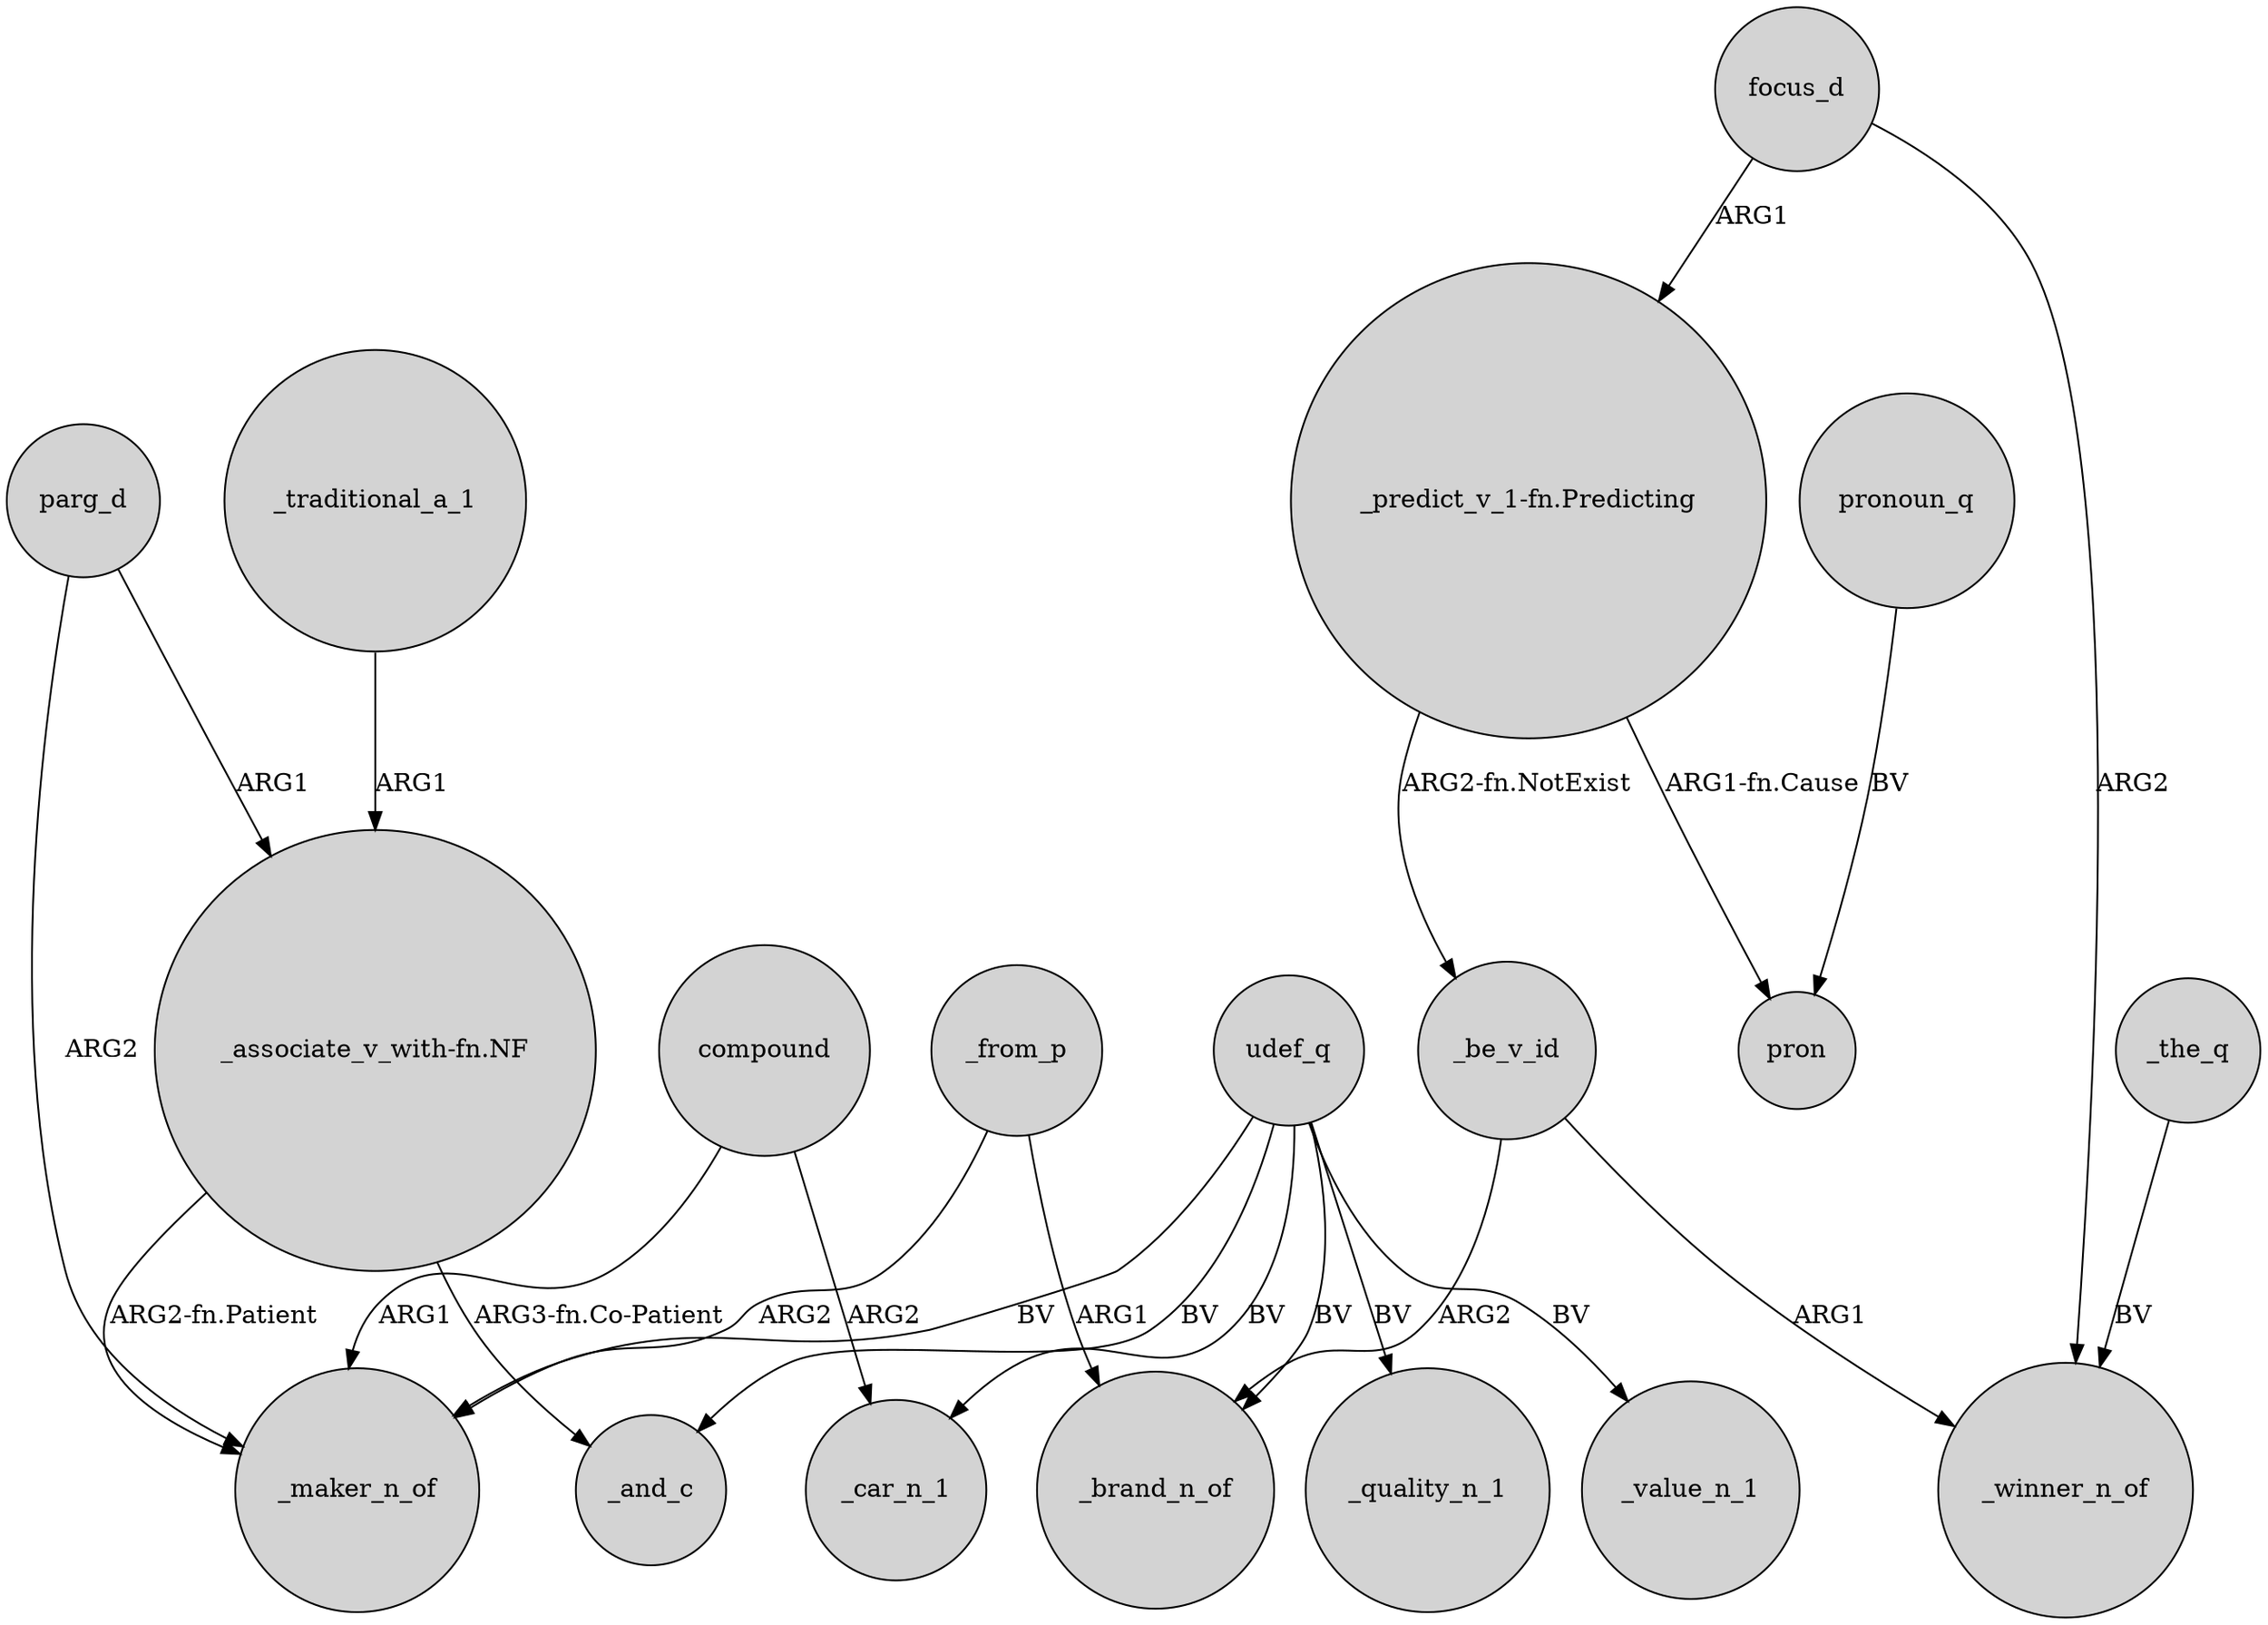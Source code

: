 digraph {
	node [shape=circle style=filled]
	"_associate_v_with-fn.NF" -> _maker_n_of [label="ARG2-fn.Patient"]
	udef_q -> _quality_n_1 [label=BV]
	_be_v_id -> _brand_n_of [label=ARG2]
	parg_d -> "_associate_v_with-fn.NF" [label=ARG1]
	_from_p -> _brand_n_of [label=ARG1]
	_be_v_id -> _winner_n_of [label=ARG1]
	_traditional_a_1 -> "_associate_v_with-fn.NF" [label=ARG1]
	compound -> _maker_n_of [label=ARG1]
	focus_d -> "_predict_v_1-fn.Predicting" [label=ARG1]
	parg_d -> _maker_n_of [label=ARG2]
	pronoun_q -> pron [label=BV]
	udef_q -> _maker_n_of [label=BV]
	focus_d -> _winner_n_of [label=ARG2]
	udef_q -> _brand_n_of [label=BV]
	_from_p -> _maker_n_of [label=ARG2]
	"_predict_v_1-fn.Predicting" -> _be_v_id [label="ARG2-fn.NotExist"]
	"_associate_v_with-fn.NF" -> _and_c [label="ARG3-fn.Co-Patient"]
	udef_q -> _car_n_1 [label=BV]
	udef_q -> _value_n_1 [label=BV]
	udef_q -> _and_c [label=BV]
	compound -> _car_n_1 [label=ARG2]
	"_predict_v_1-fn.Predicting" -> pron [label="ARG1-fn.Cause"]
	_the_q -> _winner_n_of [label=BV]
}

